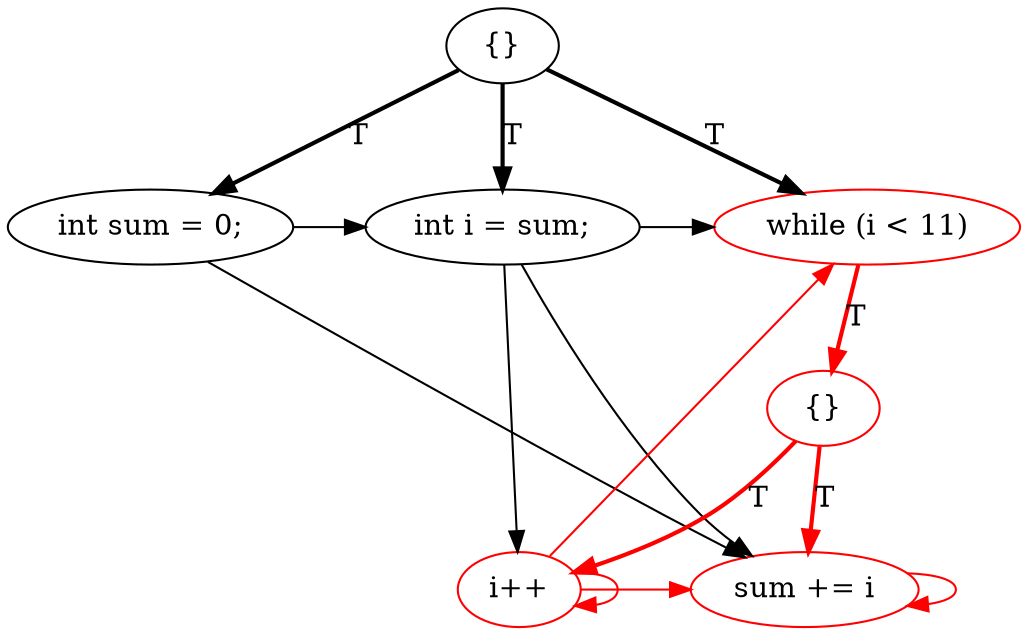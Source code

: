 digraph {
rankdir=TD;
0[label="{}"]; 
0 -> 1[label="T",style=bold];
1[label="int sum = 0;"]; 
1 -> 2;
1 -> 4;
0 -> 2[label="T",style=bold];
2[label="int i = sum;"]; 
2 -> 3;
2 -> 4;
2 -> 5;
0 -> 3[label="T",style=bold];
3[label="while (i < 11)",color=red]; 
3 -> 6[label="T",style=bold,color=red];
6[label="{}",color=red]; 
6 -> 4[label="T",style=bold,color=red];
4[label="sum += i",color=red]; 
4 -> 4[color=red];
6 -> 5[label="T",style=bold,color=red];
5[label="i++",color=red]; 
5 -> 3[color=red];
5 -> 4[color=red];
5 -> 5[color=red];
{ rank=same 4 5 }
{ rank=same 6 }
{ rank=same 1 2 3 }

}